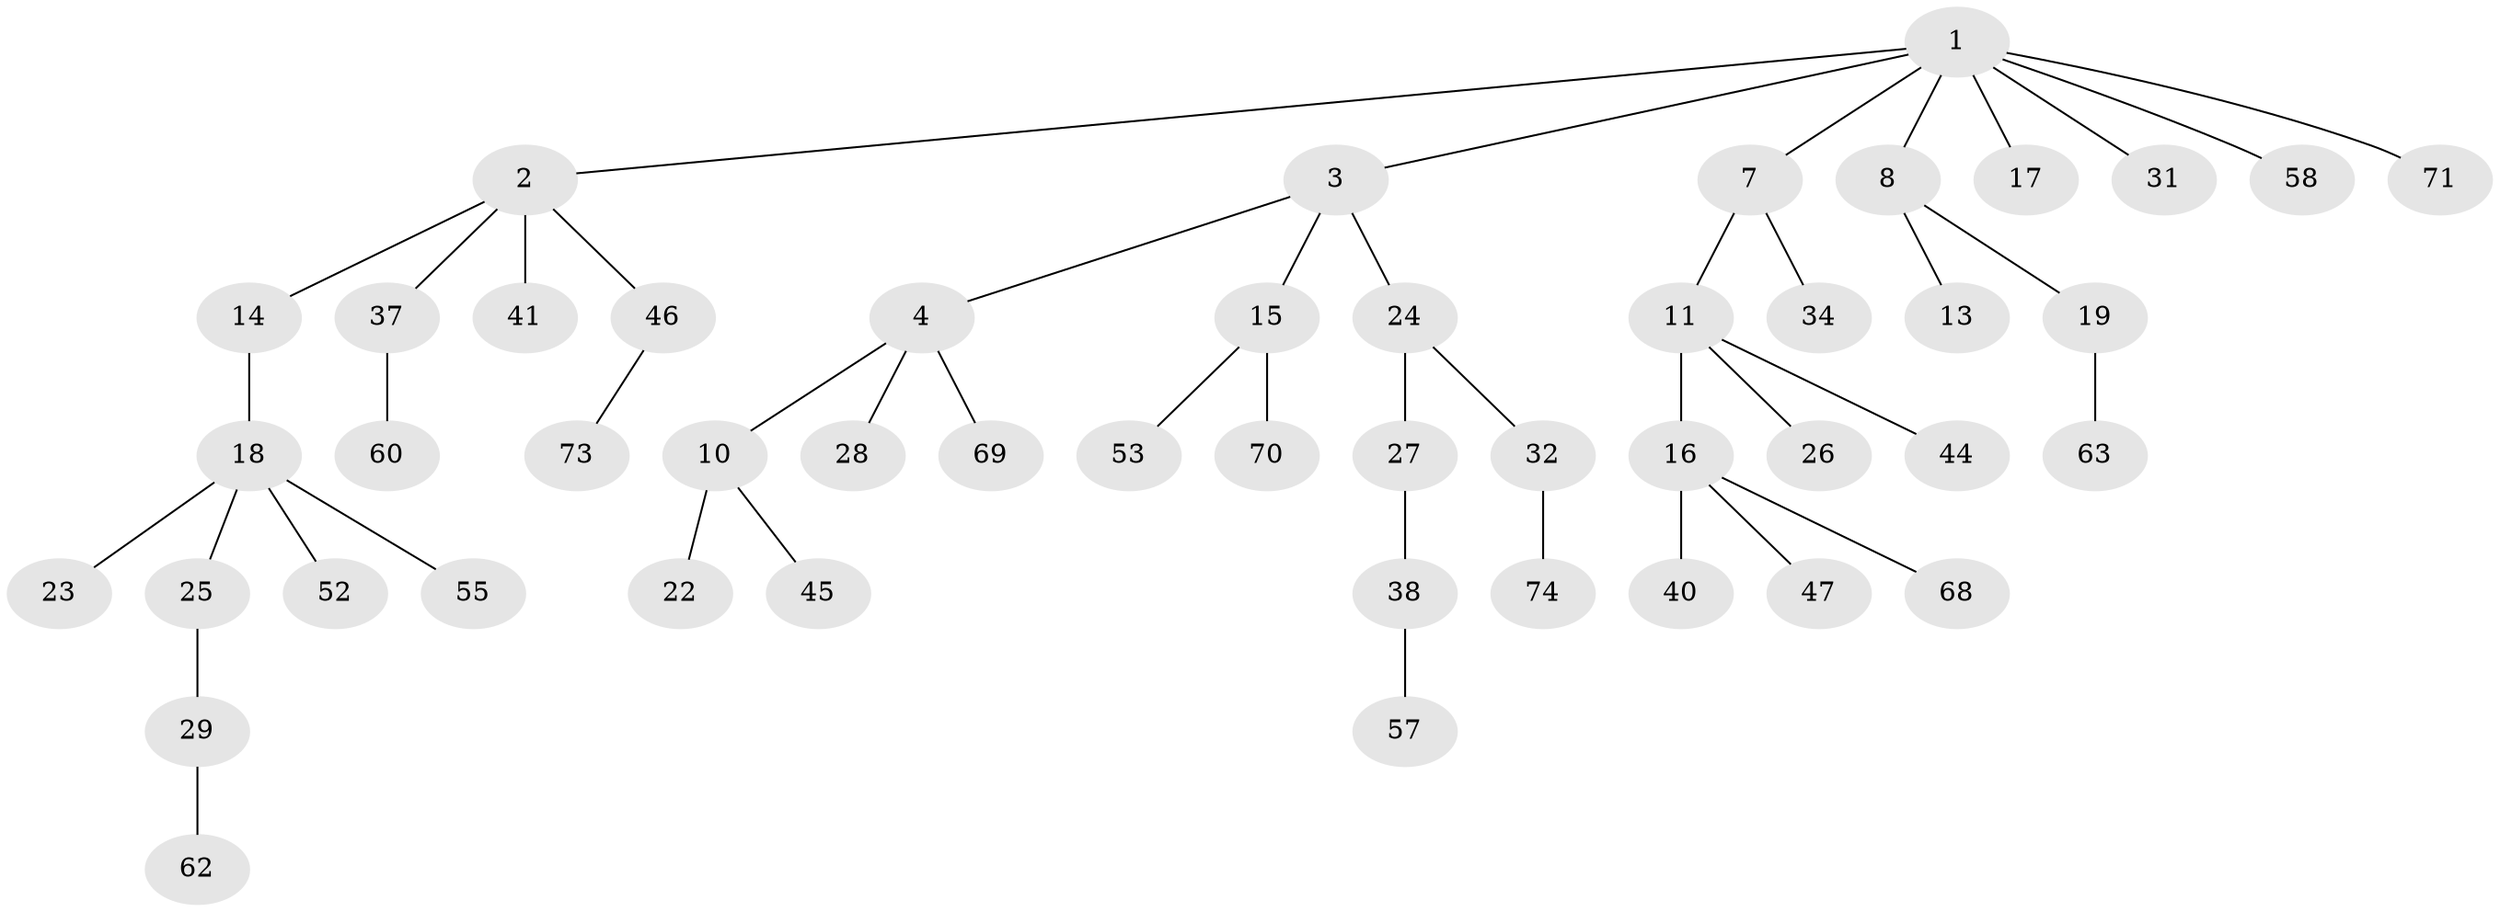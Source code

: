 // Generated by graph-tools (version 1.1) at 2025/52/02/27/25 19:52:13]
// undirected, 48 vertices, 47 edges
graph export_dot {
graph [start="1"]
  node [color=gray90,style=filled];
  1 [super="+6"];
  2 [super="+5"];
  3 [super="+65"];
  4 [super="+51"];
  7 [super="+9"];
  8 [super="+59"];
  10 [super="+12"];
  11 [super="+20"];
  13 [super="+42"];
  14 [super="+33"];
  15 [super="+48"];
  16 [super="+30"];
  17 [super="+35"];
  18 [super="+21"];
  19;
  22;
  23;
  24 [super="+54"];
  25;
  26 [super="+50"];
  27 [super="+36"];
  28 [super="+56"];
  29 [super="+39"];
  31 [super="+43"];
  32 [super="+49"];
  34;
  37;
  38 [super="+72"];
  40 [super="+66"];
  41 [super="+67"];
  44 [super="+61"];
  45;
  46 [super="+64"];
  47;
  52;
  53;
  55;
  57;
  58;
  60;
  62;
  63;
  68;
  69;
  70;
  71;
  73;
  74;
  1 -- 2;
  1 -- 3;
  1 -- 8;
  1 -- 17;
  1 -- 58;
  1 -- 7;
  1 -- 71;
  1 -- 31;
  2 -- 14;
  2 -- 37;
  2 -- 41;
  2 -- 46;
  3 -- 4;
  3 -- 15;
  3 -- 24;
  4 -- 10;
  4 -- 28;
  4 -- 69;
  7 -- 34;
  7 -- 11;
  8 -- 13;
  8 -- 19;
  10 -- 22;
  10 -- 45;
  11 -- 16;
  11 -- 26;
  11 -- 44;
  14 -- 18;
  15 -- 53;
  15 -- 70;
  16 -- 40;
  16 -- 68;
  16 -- 47;
  18 -- 23;
  18 -- 25;
  18 -- 52;
  18 -- 55;
  19 -- 63;
  24 -- 27;
  24 -- 32;
  25 -- 29;
  27 -- 38;
  29 -- 62;
  32 -- 74;
  37 -- 60;
  38 -- 57;
  46 -- 73;
}
